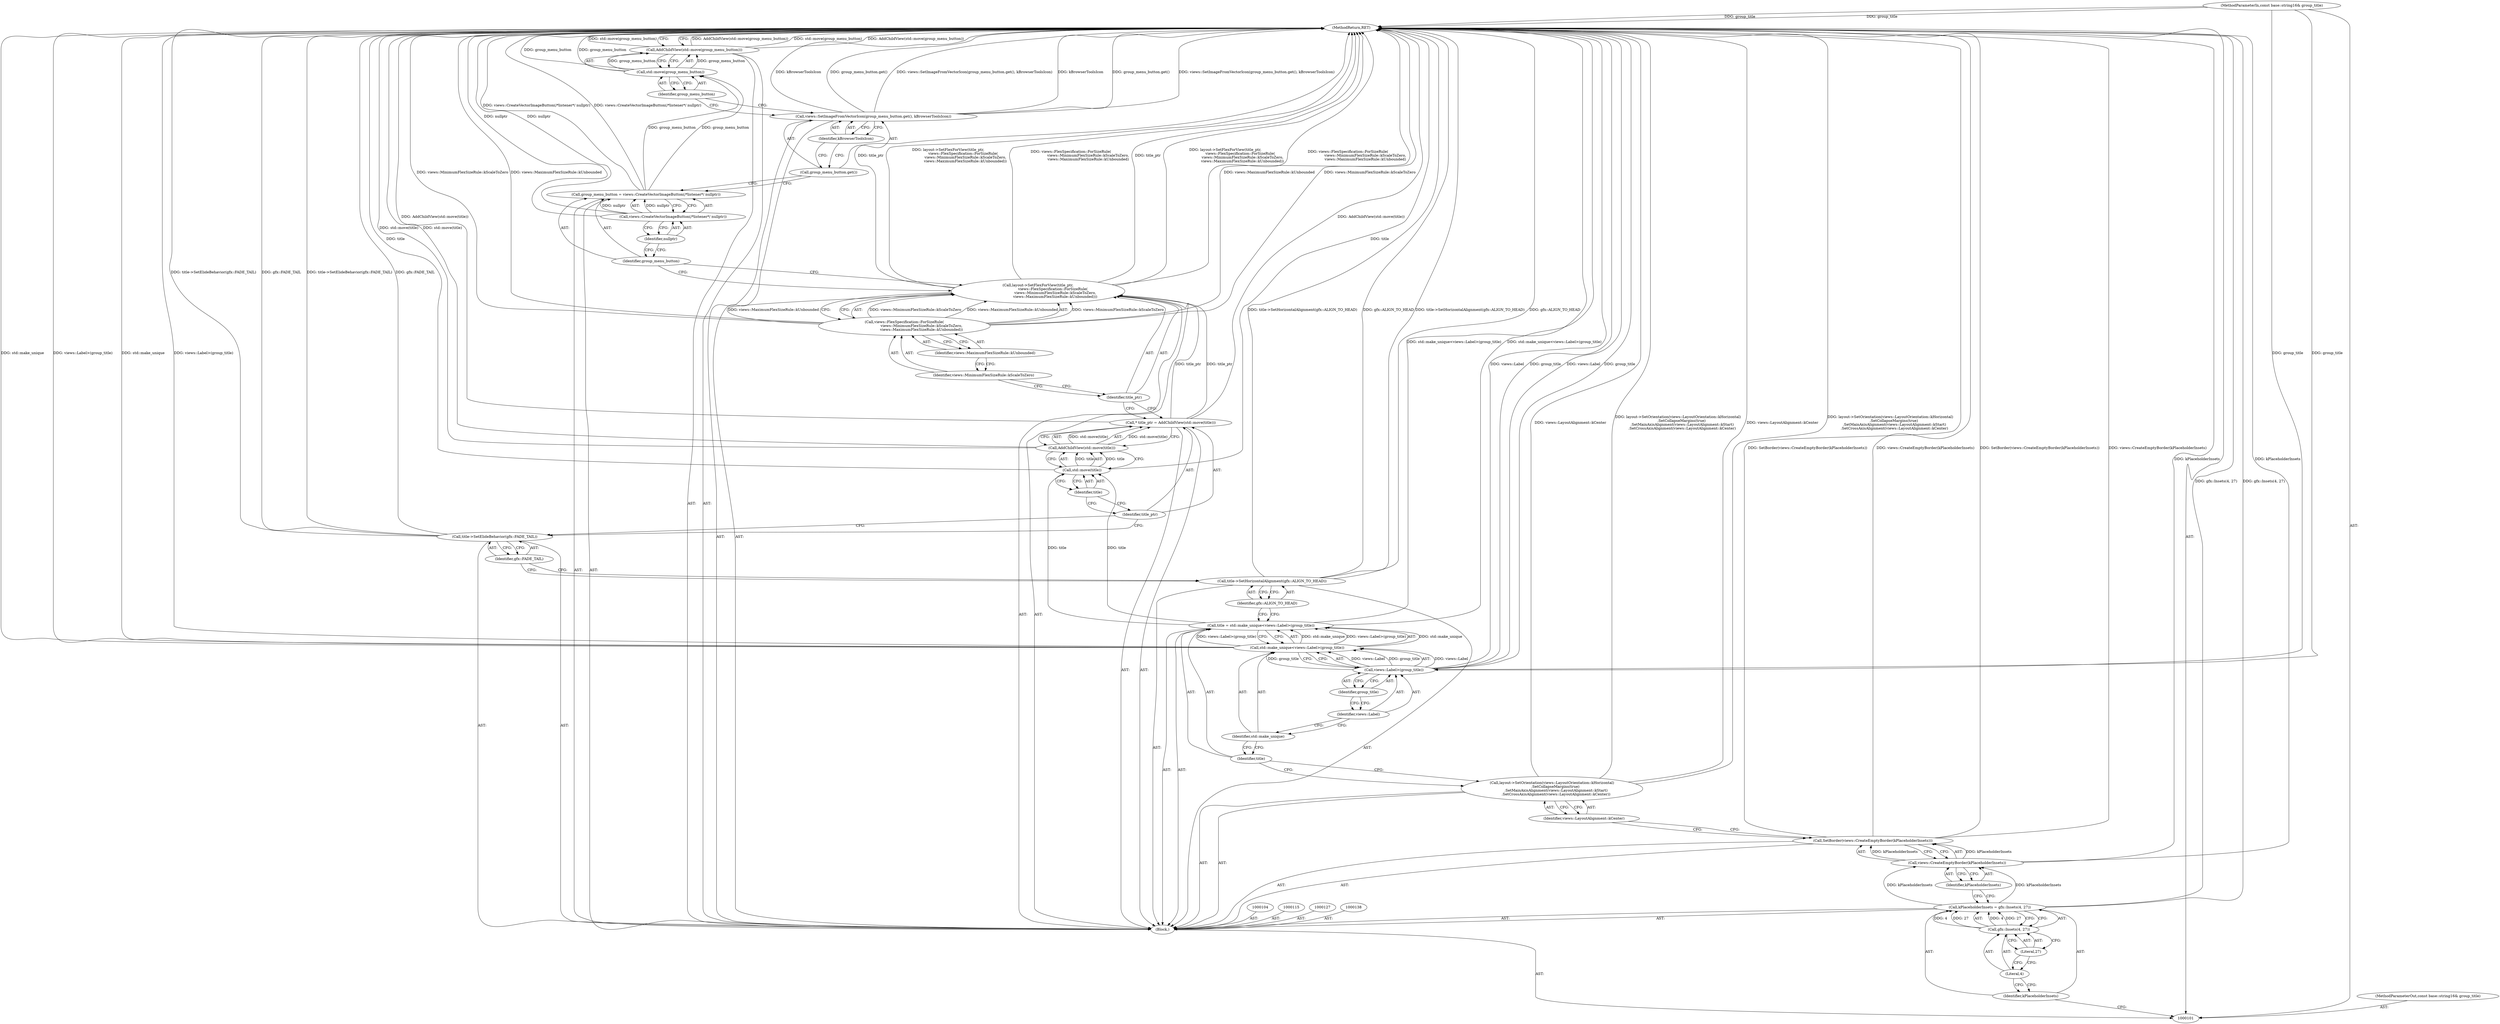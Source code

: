 digraph "1_Chrome_45d901b56f578a74b19ba0d10fa5c4c467f19303_1" {
"1000149" [label="(MethodReturn,RET)"];
"1000102" [label="(MethodParameterIn,const base::string16& group_title)"];
"1000228" [label="(MethodParameterOut,const base::string16& group_title)"];
"1000103" [label="(Block,)"];
"1000114" [label="(Identifier,views::LayoutAlignment::kCenter)"];
"1000118" [label="(Call,std::make_unique<views::Label>(group_title))"];
"1000119" [label="(Identifier,std::make_unique)"];
"1000120" [label="(Call,views::Label>(group_title))"];
"1000121" [label="(Identifier,views::Label)"];
"1000122" [label="(Identifier,group_title)"];
"1000116" [label="(Call,title = std::make_unique<views::Label>(group_title))"];
"1000117" [label="(Identifier,title)"];
"1000123" [label="(Call,title->SetHorizontalAlignment(gfx::ALIGN_TO_HEAD))"];
"1000124" [label="(Identifier,gfx::ALIGN_TO_HEAD)"];
"1000126" [label="(Identifier,gfx::FADE_TAIL)"];
"1000125" [label="(Call,title->SetElideBehavior(gfx::FADE_TAIL))"];
"1000130" [label="(Call,AddChildView(std::move(title)))"];
"1000131" [label="(Call,std::move(title))"];
"1000132" [label="(Identifier,title)"];
"1000128" [label="(Call,* title_ptr = AddChildView(std::move(title)))"];
"1000129" [label="(Identifier,title_ptr)"];
"1000133" [label="(Call,layout->SetFlexForView(title_ptr,\n                          views::FlexSpecification::ForSizeRule(\n                              views::MinimumFlexSizeRule::kScaleToZero,\n                              views::MaximumFlexSizeRule::kUnbounded)))"];
"1000134" [label="(Identifier,title_ptr)"];
"1000135" [label="(Call,views::FlexSpecification::ForSizeRule(\n                              views::MinimumFlexSizeRule::kScaleToZero,\n                              views::MaximumFlexSizeRule::kUnbounded))"];
"1000136" [label="(Identifier,views::MinimumFlexSizeRule::kScaleToZero)"];
"1000137" [label="(Identifier,views::MaximumFlexSizeRule::kUnbounded)"];
"1000105" [label="(Call,kPlaceholderInsets = gfx::Insets(4, 27))"];
"1000106" [label="(Identifier,kPlaceholderInsets)"];
"1000107" [label="(Call,gfx::Insets(4, 27))"];
"1000108" [label="(Literal,4)"];
"1000109" [label="(Literal,27)"];
"1000141" [label="(Call,views::CreateVectorImageButton(/*listener*/ nullptr))"];
"1000139" [label="(Call,group_menu_button = views::CreateVectorImageButton(/*listener*/ nullptr))"];
"1000140" [label="(Identifier,group_menu_button)"];
"1000142" [label="(Identifier,nullptr)"];
"1000143" [label="(Call,views::SetImageFromVectorIcon(group_menu_button.get(), kBrowserToolsIcon))"];
"1000144" [label="(Call,group_menu_button.get())"];
"1000145" [label="(Identifier,kBrowserToolsIcon)"];
"1000147" [label="(Call,std::move(group_menu_button))"];
"1000146" [label="(Call,AddChildView(std::move(group_menu_button)))"];
"1000148" [label="(Identifier,group_menu_button)"];
"1000111" [label="(Call,views::CreateEmptyBorder(kPlaceholderInsets))"];
"1000110" [label="(Call,SetBorder(views::CreateEmptyBorder(kPlaceholderInsets)))"];
"1000112" [label="(Identifier,kPlaceholderInsets)"];
"1000113" [label="(Call,layout->SetOrientation(views::LayoutOrientation::kHorizontal)\n      .SetCollapseMargins(true)\n       .SetMainAxisAlignment(views::LayoutAlignment::kStart)\n       .SetCrossAxisAlignment(views::LayoutAlignment::kCenter))"];
"1000149" -> "1000101"  [label="AST: "];
"1000149" -> "1000146"  [label="CFG: "];
"1000141" -> "1000149"  [label="DDG: nullptr"];
"1000125" -> "1000149"  [label="DDG: title->SetElideBehavior(gfx::FADE_TAIL)"];
"1000125" -> "1000149"  [label="DDG: gfx::FADE_TAIL"];
"1000105" -> "1000149"  [label="DDG: gfx::Insets(4, 27)"];
"1000113" -> "1000149"  [label="DDG: views::LayoutAlignment::kCenter"];
"1000113" -> "1000149"  [label="DDG: layout->SetOrientation(views::LayoutOrientation::kHorizontal)\n      .SetCollapseMargins(true)\n       .SetMainAxisAlignment(views::LayoutAlignment::kStart)\n       .SetCrossAxisAlignment(views::LayoutAlignment::kCenter)"];
"1000120" -> "1000149"  [label="DDG: views::Label"];
"1000120" -> "1000149"  [label="DDG: group_title"];
"1000147" -> "1000149"  [label="DDG: group_menu_button"];
"1000116" -> "1000149"  [label="DDG: std::make_unique<views::Label>(group_title)"];
"1000118" -> "1000149"  [label="DDG: std::make_unique"];
"1000118" -> "1000149"  [label="DDG: views::Label>(group_title)"];
"1000146" -> "1000149"  [label="DDG: AddChildView(std::move(group_menu_button))"];
"1000146" -> "1000149"  [label="DDG: std::move(group_menu_button)"];
"1000135" -> "1000149"  [label="DDG: views::MaximumFlexSizeRule::kUnbounded"];
"1000135" -> "1000149"  [label="DDG: views::MinimumFlexSizeRule::kScaleToZero"];
"1000128" -> "1000149"  [label="DDG: AddChildView(std::move(title))"];
"1000123" -> "1000149"  [label="DDG: title->SetHorizontalAlignment(gfx::ALIGN_TO_HEAD)"];
"1000123" -> "1000149"  [label="DDG: gfx::ALIGN_TO_HEAD"];
"1000131" -> "1000149"  [label="DDG: title"];
"1000139" -> "1000149"  [label="DDG: views::CreateVectorImageButton(/*listener*/ nullptr)"];
"1000143" -> "1000149"  [label="DDG: group_menu_button.get()"];
"1000143" -> "1000149"  [label="DDG: views::SetImageFromVectorIcon(group_menu_button.get(), kBrowserToolsIcon)"];
"1000143" -> "1000149"  [label="DDG: kBrowserToolsIcon"];
"1000133" -> "1000149"  [label="DDG: title_ptr"];
"1000133" -> "1000149"  [label="DDG: layout->SetFlexForView(title_ptr,\n                          views::FlexSpecification::ForSizeRule(\n                              views::MinimumFlexSizeRule::kScaleToZero,\n                              views::MaximumFlexSizeRule::kUnbounded))"];
"1000133" -> "1000149"  [label="DDG: views::FlexSpecification::ForSizeRule(\n                              views::MinimumFlexSizeRule::kScaleToZero,\n                              views::MaximumFlexSizeRule::kUnbounded)"];
"1000102" -> "1000149"  [label="DDG: group_title"];
"1000111" -> "1000149"  [label="DDG: kPlaceholderInsets"];
"1000110" -> "1000149"  [label="DDG: SetBorder(views::CreateEmptyBorder(kPlaceholderInsets))"];
"1000110" -> "1000149"  [label="DDG: views::CreateEmptyBorder(kPlaceholderInsets)"];
"1000130" -> "1000149"  [label="DDG: std::move(title)"];
"1000102" -> "1000101"  [label="AST: "];
"1000102" -> "1000149"  [label="DDG: group_title"];
"1000102" -> "1000120"  [label="DDG: group_title"];
"1000228" -> "1000101"  [label="AST: "];
"1000103" -> "1000101"  [label="AST: "];
"1000104" -> "1000103"  [label="AST: "];
"1000105" -> "1000103"  [label="AST: "];
"1000110" -> "1000103"  [label="AST: "];
"1000113" -> "1000103"  [label="AST: "];
"1000115" -> "1000103"  [label="AST: "];
"1000116" -> "1000103"  [label="AST: "];
"1000123" -> "1000103"  [label="AST: "];
"1000125" -> "1000103"  [label="AST: "];
"1000127" -> "1000103"  [label="AST: "];
"1000128" -> "1000103"  [label="AST: "];
"1000133" -> "1000103"  [label="AST: "];
"1000138" -> "1000103"  [label="AST: "];
"1000139" -> "1000103"  [label="AST: "];
"1000143" -> "1000103"  [label="AST: "];
"1000146" -> "1000103"  [label="AST: "];
"1000114" -> "1000113"  [label="AST: "];
"1000114" -> "1000110"  [label="CFG: "];
"1000113" -> "1000114"  [label="CFG: "];
"1000118" -> "1000116"  [label="AST: "];
"1000118" -> "1000120"  [label="CFG: "];
"1000119" -> "1000118"  [label="AST: "];
"1000120" -> "1000118"  [label="AST: "];
"1000116" -> "1000118"  [label="CFG: "];
"1000118" -> "1000149"  [label="DDG: std::make_unique"];
"1000118" -> "1000149"  [label="DDG: views::Label>(group_title)"];
"1000118" -> "1000116"  [label="DDG: std::make_unique"];
"1000118" -> "1000116"  [label="DDG: views::Label>(group_title)"];
"1000120" -> "1000118"  [label="DDG: views::Label"];
"1000120" -> "1000118"  [label="DDG: group_title"];
"1000119" -> "1000118"  [label="AST: "];
"1000119" -> "1000117"  [label="CFG: "];
"1000121" -> "1000119"  [label="CFG: "];
"1000120" -> "1000118"  [label="AST: "];
"1000120" -> "1000122"  [label="CFG: "];
"1000121" -> "1000120"  [label="AST: "];
"1000122" -> "1000120"  [label="AST: "];
"1000118" -> "1000120"  [label="CFG: "];
"1000120" -> "1000149"  [label="DDG: views::Label"];
"1000120" -> "1000149"  [label="DDG: group_title"];
"1000120" -> "1000118"  [label="DDG: views::Label"];
"1000120" -> "1000118"  [label="DDG: group_title"];
"1000102" -> "1000120"  [label="DDG: group_title"];
"1000121" -> "1000120"  [label="AST: "];
"1000121" -> "1000119"  [label="CFG: "];
"1000122" -> "1000121"  [label="CFG: "];
"1000122" -> "1000120"  [label="AST: "];
"1000122" -> "1000121"  [label="CFG: "];
"1000120" -> "1000122"  [label="CFG: "];
"1000116" -> "1000103"  [label="AST: "];
"1000116" -> "1000118"  [label="CFG: "];
"1000117" -> "1000116"  [label="AST: "];
"1000118" -> "1000116"  [label="AST: "];
"1000124" -> "1000116"  [label="CFG: "];
"1000116" -> "1000149"  [label="DDG: std::make_unique<views::Label>(group_title)"];
"1000118" -> "1000116"  [label="DDG: std::make_unique"];
"1000118" -> "1000116"  [label="DDG: views::Label>(group_title)"];
"1000116" -> "1000131"  [label="DDG: title"];
"1000117" -> "1000116"  [label="AST: "];
"1000117" -> "1000113"  [label="CFG: "];
"1000119" -> "1000117"  [label="CFG: "];
"1000123" -> "1000103"  [label="AST: "];
"1000123" -> "1000124"  [label="CFG: "];
"1000124" -> "1000123"  [label="AST: "];
"1000126" -> "1000123"  [label="CFG: "];
"1000123" -> "1000149"  [label="DDG: title->SetHorizontalAlignment(gfx::ALIGN_TO_HEAD)"];
"1000123" -> "1000149"  [label="DDG: gfx::ALIGN_TO_HEAD"];
"1000124" -> "1000123"  [label="AST: "];
"1000124" -> "1000116"  [label="CFG: "];
"1000123" -> "1000124"  [label="CFG: "];
"1000126" -> "1000125"  [label="AST: "];
"1000126" -> "1000123"  [label="CFG: "];
"1000125" -> "1000126"  [label="CFG: "];
"1000125" -> "1000103"  [label="AST: "];
"1000125" -> "1000126"  [label="CFG: "];
"1000126" -> "1000125"  [label="AST: "];
"1000129" -> "1000125"  [label="CFG: "];
"1000125" -> "1000149"  [label="DDG: title->SetElideBehavior(gfx::FADE_TAIL)"];
"1000125" -> "1000149"  [label="DDG: gfx::FADE_TAIL"];
"1000130" -> "1000128"  [label="AST: "];
"1000130" -> "1000131"  [label="CFG: "];
"1000131" -> "1000130"  [label="AST: "];
"1000128" -> "1000130"  [label="CFG: "];
"1000130" -> "1000149"  [label="DDG: std::move(title)"];
"1000130" -> "1000128"  [label="DDG: std::move(title)"];
"1000131" -> "1000130"  [label="DDG: title"];
"1000131" -> "1000130"  [label="AST: "];
"1000131" -> "1000132"  [label="CFG: "];
"1000132" -> "1000131"  [label="AST: "];
"1000130" -> "1000131"  [label="CFG: "];
"1000131" -> "1000149"  [label="DDG: title"];
"1000131" -> "1000130"  [label="DDG: title"];
"1000116" -> "1000131"  [label="DDG: title"];
"1000132" -> "1000131"  [label="AST: "];
"1000132" -> "1000129"  [label="CFG: "];
"1000131" -> "1000132"  [label="CFG: "];
"1000128" -> "1000103"  [label="AST: "];
"1000128" -> "1000130"  [label="CFG: "];
"1000129" -> "1000128"  [label="AST: "];
"1000130" -> "1000128"  [label="AST: "];
"1000134" -> "1000128"  [label="CFG: "];
"1000128" -> "1000149"  [label="DDG: AddChildView(std::move(title))"];
"1000130" -> "1000128"  [label="DDG: std::move(title)"];
"1000128" -> "1000133"  [label="DDG: title_ptr"];
"1000129" -> "1000128"  [label="AST: "];
"1000129" -> "1000125"  [label="CFG: "];
"1000132" -> "1000129"  [label="CFG: "];
"1000133" -> "1000103"  [label="AST: "];
"1000133" -> "1000135"  [label="CFG: "];
"1000134" -> "1000133"  [label="AST: "];
"1000135" -> "1000133"  [label="AST: "];
"1000140" -> "1000133"  [label="CFG: "];
"1000133" -> "1000149"  [label="DDG: title_ptr"];
"1000133" -> "1000149"  [label="DDG: layout->SetFlexForView(title_ptr,\n                          views::FlexSpecification::ForSizeRule(\n                              views::MinimumFlexSizeRule::kScaleToZero,\n                              views::MaximumFlexSizeRule::kUnbounded))"];
"1000133" -> "1000149"  [label="DDG: views::FlexSpecification::ForSizeRule(\n                              views::MinimumFlexSizeRule::kScaleToZero,\n                              views::MaximumFlexSizeRule::kUnbounded)"];
"1000128" -> "1000133"  [label="DDG: title_ptr"];
"1000135" -> "1000133"  [label="DDG: views::MinimumFlexSizeRule::kScaleToZero"];
"1000135" -> "1000133"  [label="DDG: views::MaximumFlexSizeRule::kUnbounded"];
"1000134" -> "1000133"  [label="AST: "];
"1000134" -> "1000128"  [label="CFG: "];
"1000136" -> "1000134"  [label="CFG: "];
"1000135" -> "1000133"  [label="AST: "];
"1000135" -> "1000137"  [label="CFG: "];
"1000136" -> "1000135"  [label="AST: "];
"1000137" -> "1000135"  [label="AST: "];
"1000133" -> "1000135"  [label="CFG: "];
"1000135" -> "1000149"  [label="DDG: views::MaximumFlexSizeRule::kUnbounded"];
"1000135" -> "1000149"  [label="DDG: views::MinimumFlexSizeRule::kScaleToZero"];
"1000135" -> "1000133"  [label="DDG: views::MinimumFlexSizeRule::kScaleToZero"];
"1000135" -> "1000133"  [label="DDG: views::MaximumFlexSizeRule::kUnbounded"];
"1000136" -> "1000135"  [label="AST: "];
"1000136" -> "1000134"  [label="CFG: "];
"1000137" -> "1000136"  [label="CFG: "];
"1000137" -> "1000135"  [label="AST: "];
"1000137" -> "1000136"  [label="CFG: "];
"1000135" -> "1000137"  [label="CFG: "];
"1000105" -> "1000103"  [label="AST: "];
"1000105" -> "1000107"  [label="CFG: "];
"1000106" -> "1000105"  [label="AST: "];
"1000107" -> "1000105"  [label="AST: "];
"1000112" -> "1000105"  [label="CFG: "];
"1000105" -> "1000149"  [label="DDG: gfx::Insets(4, 27)"];
"1000107" -> "1000105"  [label="DDG: 4"];
"1000107" -> "1000105"  [label="DDG: 27"];
"1000105" -> "1000111"  [label="DDG: kPlaceholderInsets"];
"1000106" -> "1000105"  [label="AST: "];
"1000106" -> "1000101"  [label="CFG: "];
"1000108" -> "1000106"  [label="CFG: "];
"1000107" -> "1000105"  [label="AST: "];
"1000107" -> "1000109"  [label="CFG: "];
"1000108" -> "1000107"  [label="AST: "];
"1000109" -> "1000107"  [label="AST: "];
"1000105" -> "1000107"  [label="CFG: "];
"1000107" -> "1000105"  [label="DDG: 4"];
"1000107" -> "1000105"  [label="DDG: 27"];
"1000108" -> "1000107"  [label="AST: "];
"1000108" -> "1000106"  [label="CFG: "];
"1000109" -> "1000108"  [label="CFG: "];
"1000109" -> "1000107"  [label="AST: "];
"1000109" -> "1000108"  [label="CFG: "];
"1000107" -> "1000109"  [label="CFG: "];
"1000141" -> "1000139"  [label="AST: "];
"1000141" -> "1000142"  [label="CFG: "];
"1000142" -> "1000141"  [label="AST: "];
"1000139" -> "1000141"  [label="CFG: "];
"1000141" -> "1000149"  [label="DDG: nullptr"];
"1000141" -> "1000139"  [label="DDG: nullptr"];
"1000139" -> "1000103"  [label="AST: "];
"1000139" -> "1000141"  [label="CFG: "];
"1000140" -> "1000139"  [label="AST: "];
"1000141" -> "1000139"  [label="AST: "];
"1000144" -> "1000139"  [label="CFG: "];
"1000139" -> "1000149"  [label="DDG: views::CreateVectorImageButton(/*listener*/ nullptr)"];
"1000141" -> "1000139"  [label="DDG: nullptr"];
"1000139" -> "1000147"  [label="DDG: group_menu_button"];
"1000140" -> "1000139"  [label="AST: "];
"1000140" -> "1000133"  [label="CFG: "];
"1000142" -> "1000140"  [label="CFG: "];
"1000142" -> "1000141"  [label="AST: "];
"1000142" -> "1000140"  [label="CFG: "];
"1000141" -> "1000142"  [label="CFG: "];
"1000143" -> "1000103"  [label="AST: "];
"1000143" -> "1000145"  [label="CFG: "];
"1000144" -> "1000143"  [label="AST: "];
"1000145" -> "1000143"  [label="AST: "];
"1000148" -> "1000143"  [label="CFG: "];
"1000143" -> "1000149"  [label="DDG: group_menu_button.get()"];
"1000143" -> "1000149"  [label="DDG: views::SetImageFromVectorIcon(group_menu_button.get(), kBrowserToolsIcon)"];
"1000143" -> "1000149"  [label="DDG: kBrowserToolsIcon"];
"1000144" -> "1000143"  [label="AST: "];
"1000144" -> "1000139"  [label="CFG: "];
"1000145" -> "1000144"  [label="CFG: "];
"1000145" -> "1000143"  [label="AST: "];
"1000145" -> "1000144"  [label="CFG: "];
"1000143" -> "1000145"  [label="CFG: "];
"1000147" -> "1000146"  [label="AST: "];
"1000147" -> "1000148"  [label="CFG: "];
"1000148" -> "1000147"  [label="AST: "];
"1000146" -> "1000147"  [label="CFG: "];
"1000147" -> "1000149"  [label="DDG: group_menu_button"];
"1000147" -> "1000146"  [label="DDG: group_menu_button"];
"1000139" -> "1000147"  [label="DDG: group_menu_button"];
"1000146" -> "1000103"  [label="AST: "];
"1000146" -> "1000147"  [label="CFG: "];
"1000147" -> "1000146"  [label="AST: "];
"1000149" -> "1000146"  [label="CFG: "];
"1000146" -> "1000149"  [label="DDG: AddChildView(std::move(group_menu_button))"];
"1000146" -> "1000149"  [label="DDG: std::move(group_menu_button)"];
"1000147" -> "1000146"  [label="DDG: group_menu_button"];
"1000148" -> "1000147"  [label="AST: "];
"1000148" -> "1000143"  [label="CFG: "];
"1000147" -> "1000148"  [label="CFG: "];
"1000111" -> "1000110"  [label="AST: "];
"1000111" -> "1000112"  [label="CFG: "];
"1000112" -> "1000111"  [label="AST: "];
"1000110" -> "1000111"  [label="CFG: "];
"1000111" -> "1000149"  [label="DDG: kPlaceholderInsets"];
"1000111" -> "1000110"  [label="DDG: kPlaceholderInsets"];
"1000105" -> "1000111"  [label="DDG: kPlaceholderInsets"];
"1000110" -> "1000103"  [label="AST: "];
"1000110" -> "1000111"  [label="CFG: "];
"1000111" -> "1000110"  [label="AST: "];
"1000114" -> "1000110"  [label="CFG: "];
"1000110" -> "1000149"  [label="DDG: SetBorder(views::CreateEmptyBorder(kPlaceholderInsets))"];
"1000110" -> "1000149"  [label="DDG: views::CreateEmptyBorder(kPlaceholderInsets)"];
"1000111" -> "1000110"  [label="DDG: kPlaceholderInsets"];
"1000112" -> "1000111"  [label="AST: "];
"1000112" -> "1000105"  [label="CFG: "];
"1000111" -> "1000112"  [label="CFG: "];
"1000113" -> "1000103"  [label="AST: "];
"1000113" -> "1000114"  [label="CFG: "];
"1000114" -> "1000113"  [label="AST: "];
"1000117" -> "1000113"  [label="CFG: "];
"1000113" -> "1000149"  [label="DDG: views::LayoutAlignment::kCenter"];
"1000113" -> "1000149"  [label="DDG: layout->SetOrientation(views::LayoutOrientation::kHorizontal)\n      .SetCollapseMargins(true)\n       .SetMainAxisAlignment(views::LayoutAlignment::kStart)\n       .SetCrossAxisAlignment(views::LayoutAlignment::kCenter)"];
}
